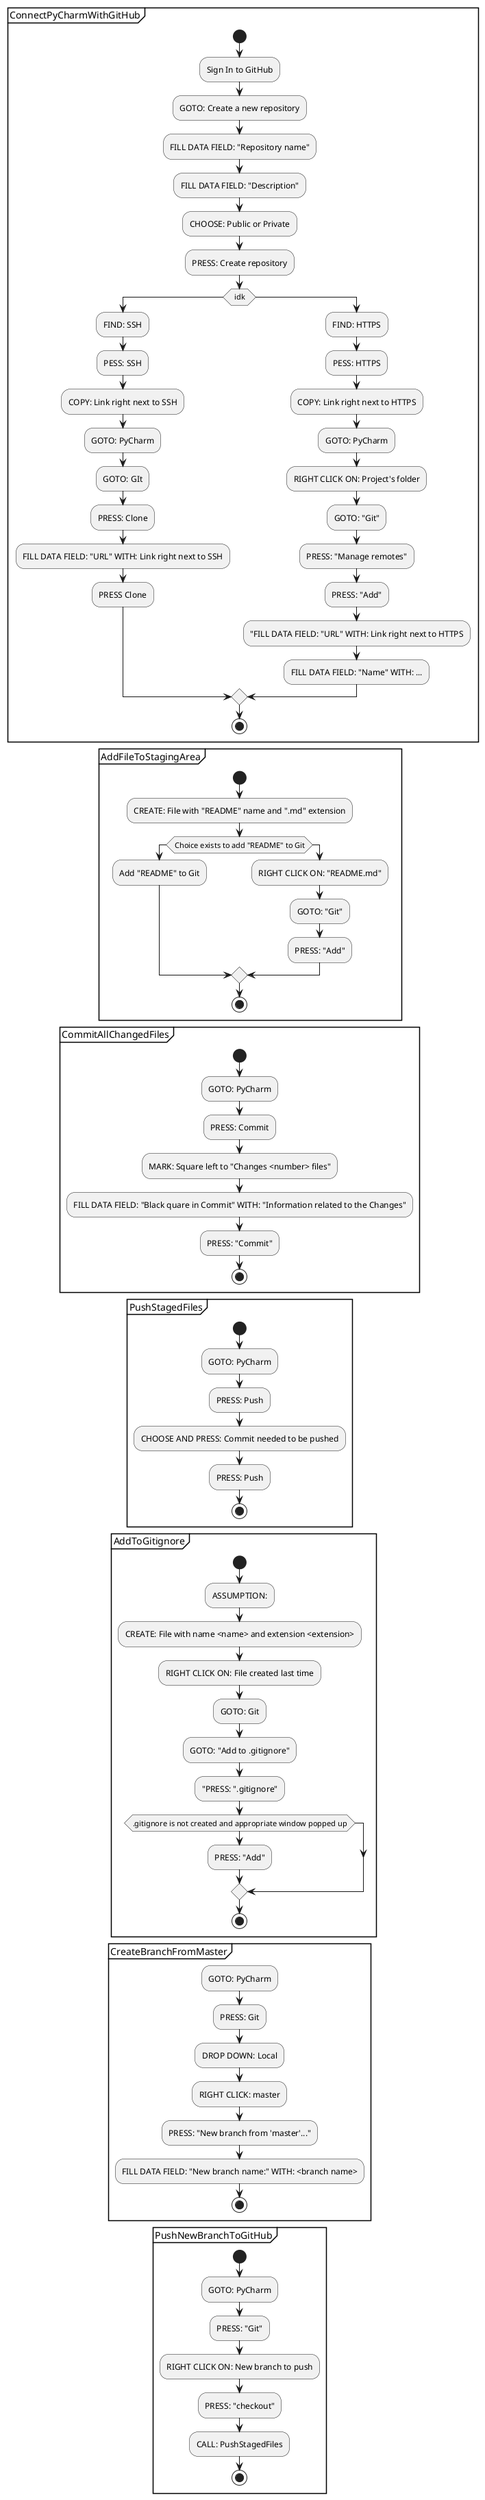 @startuml
'https://plantuml.com/activity-diagram-beta
partition ConnectPyCharmWithGitHub {
    start
    :Sign In to GitHub;
    :GOTO: Create a new repository;
    :FILL DATA FIELD: "Repository name";
    :FILL DATA FIELD: "Description";
    :CHOOSE: Public or Private;
    :PRESS: Create repository;
    if (idk)
        :FIND: SSH;
        :PESS: SSH;
        :COPY: Link right next to SSH;
        :GOTO: PyCharm;
        :GOTO: GIt;
        :PRESS: Clone;
        :FILL DATA FIELD: "URL" WITH: Link right next to SSH;
        :PRESS Clone;
    else
        :FIND: HTTPS;
        :PESS: HTTPS;
        :COPY: Link right next to HTTPS;
        :GOTO: PyCharm;
        :RIGHT CLICK ON: Project's folder;
        :GOTO: "Git";
        :PRESS: "Manage remotes";
        :PRESS: "Add";
        :"FILL DATA FIELD: "URL" WITH: Link right next to HTTPS;
        :FILL DATA FIELD: "Name" WITH: ...;
    endif
stop
}
partition AddFileToStagingArea {
    start
    :CREATE: File with "README" name and ".md" extension;
    if (Choice exists to add "README" to Git)
        :Add "README" to Git;
    else
        :RIGHT CLICK ON: "README.md";
        :GOTO: "Git";
        :PRESS: "Add";
    endif
stop
}

partition CommitAllChangedFiles {
start
    :GOTO: PyCharm;
    :PRESS: Commit;
    :MARK: Square left to "Changes <number> files";
    :FILL DATA FIELD: "Black quare in Commit" WITH: "Information related to the Changes";
    :PRESS: "Commit";
stop
}

partition PushStagedFiles {
start
    :GOTO: PyCharm;
    :PRESS: Push;
    :CHOOSE AND PRESS: Commit needed to be pushed;
    :PRESS: Push;
stop
}

partition AddToGitignore {
start
    :ASSUMPTION:;
    :CREATE: File with name <name> and extension <extension>;
    :RIGHT CLICK ON: File created last time;
    :GOTO: Git;
    :GOTO: "Add to .gitignore";
    :"PRESS: ".gitignore";
    if (.gitignore is not created and appropriate window popped up)
        :PRESS: "Add";
    endif
stop
}

partition CreateBranchFromMaster {
    :GOTO: PyCharm;
    :PRESS: Git;
    :DROP DOWN: Local;
    :RIGHT CLICK: master;
    :PRESS: "New branch from 'master'...";
    :FILL DATA FIELD: "New branch name:" WITH: <branch name>;
    stop
}

partition PushNewBranchToGitHub{
    start
    :GOTO: PyCharm;
    :PRESS: "Git";
    :RIGHT CLICK ON: New branch to push;
    :PRESS: "checkout";
    :CALL: PushStagedFiles;
    stop
}
@enduml
